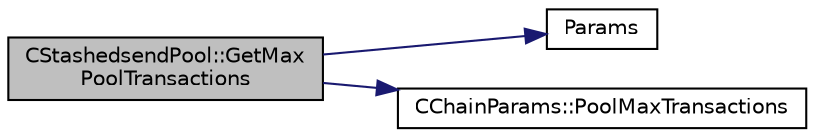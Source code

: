 digraph "CStashedsendPool::GetMaxPoolTransactions"
{
  edge [fontname="Helvetica",fontsize="10",labelfontname="Helvetica",labelfontsize="10"];
  node [fontname="Helvetica",fontsize="10",shape=record];
  rankdir="LR";
  Node156 [label="CStashedsendPool::GetMax\lPoolTransactions",height=0.2,width=0.4,color="black", fillcolor="grey75", style="filled", fontcolor="black"];
  Node156 -> Node157 [color="midnightblue",fontsize="10",style="solid",fontname="Helvetica"];
  Node157 [label="Params",height=0.2,width=0.4,color="black", fillcolor="white", style="filled",URL="$df/dbf/chainparams_8cpp.html#ace5c5b706d71a324a417dd2db394fd4a",tooltip="Return the currently selected parameters. "];
  Node156 -> Node158 [color="midnightblue",fontsize="10",style="solid",fontname="Helvetica"];
  Node158 [label="CChainParams::PoolMaxTransactions",height=0.2,width=0.4,color="black", fillcolor="white", style="filled",URL="$d1/d4f/class_c_chain_params.html#a128aaa94e4cfcba19dc26e6d2f5ad467"];
}
